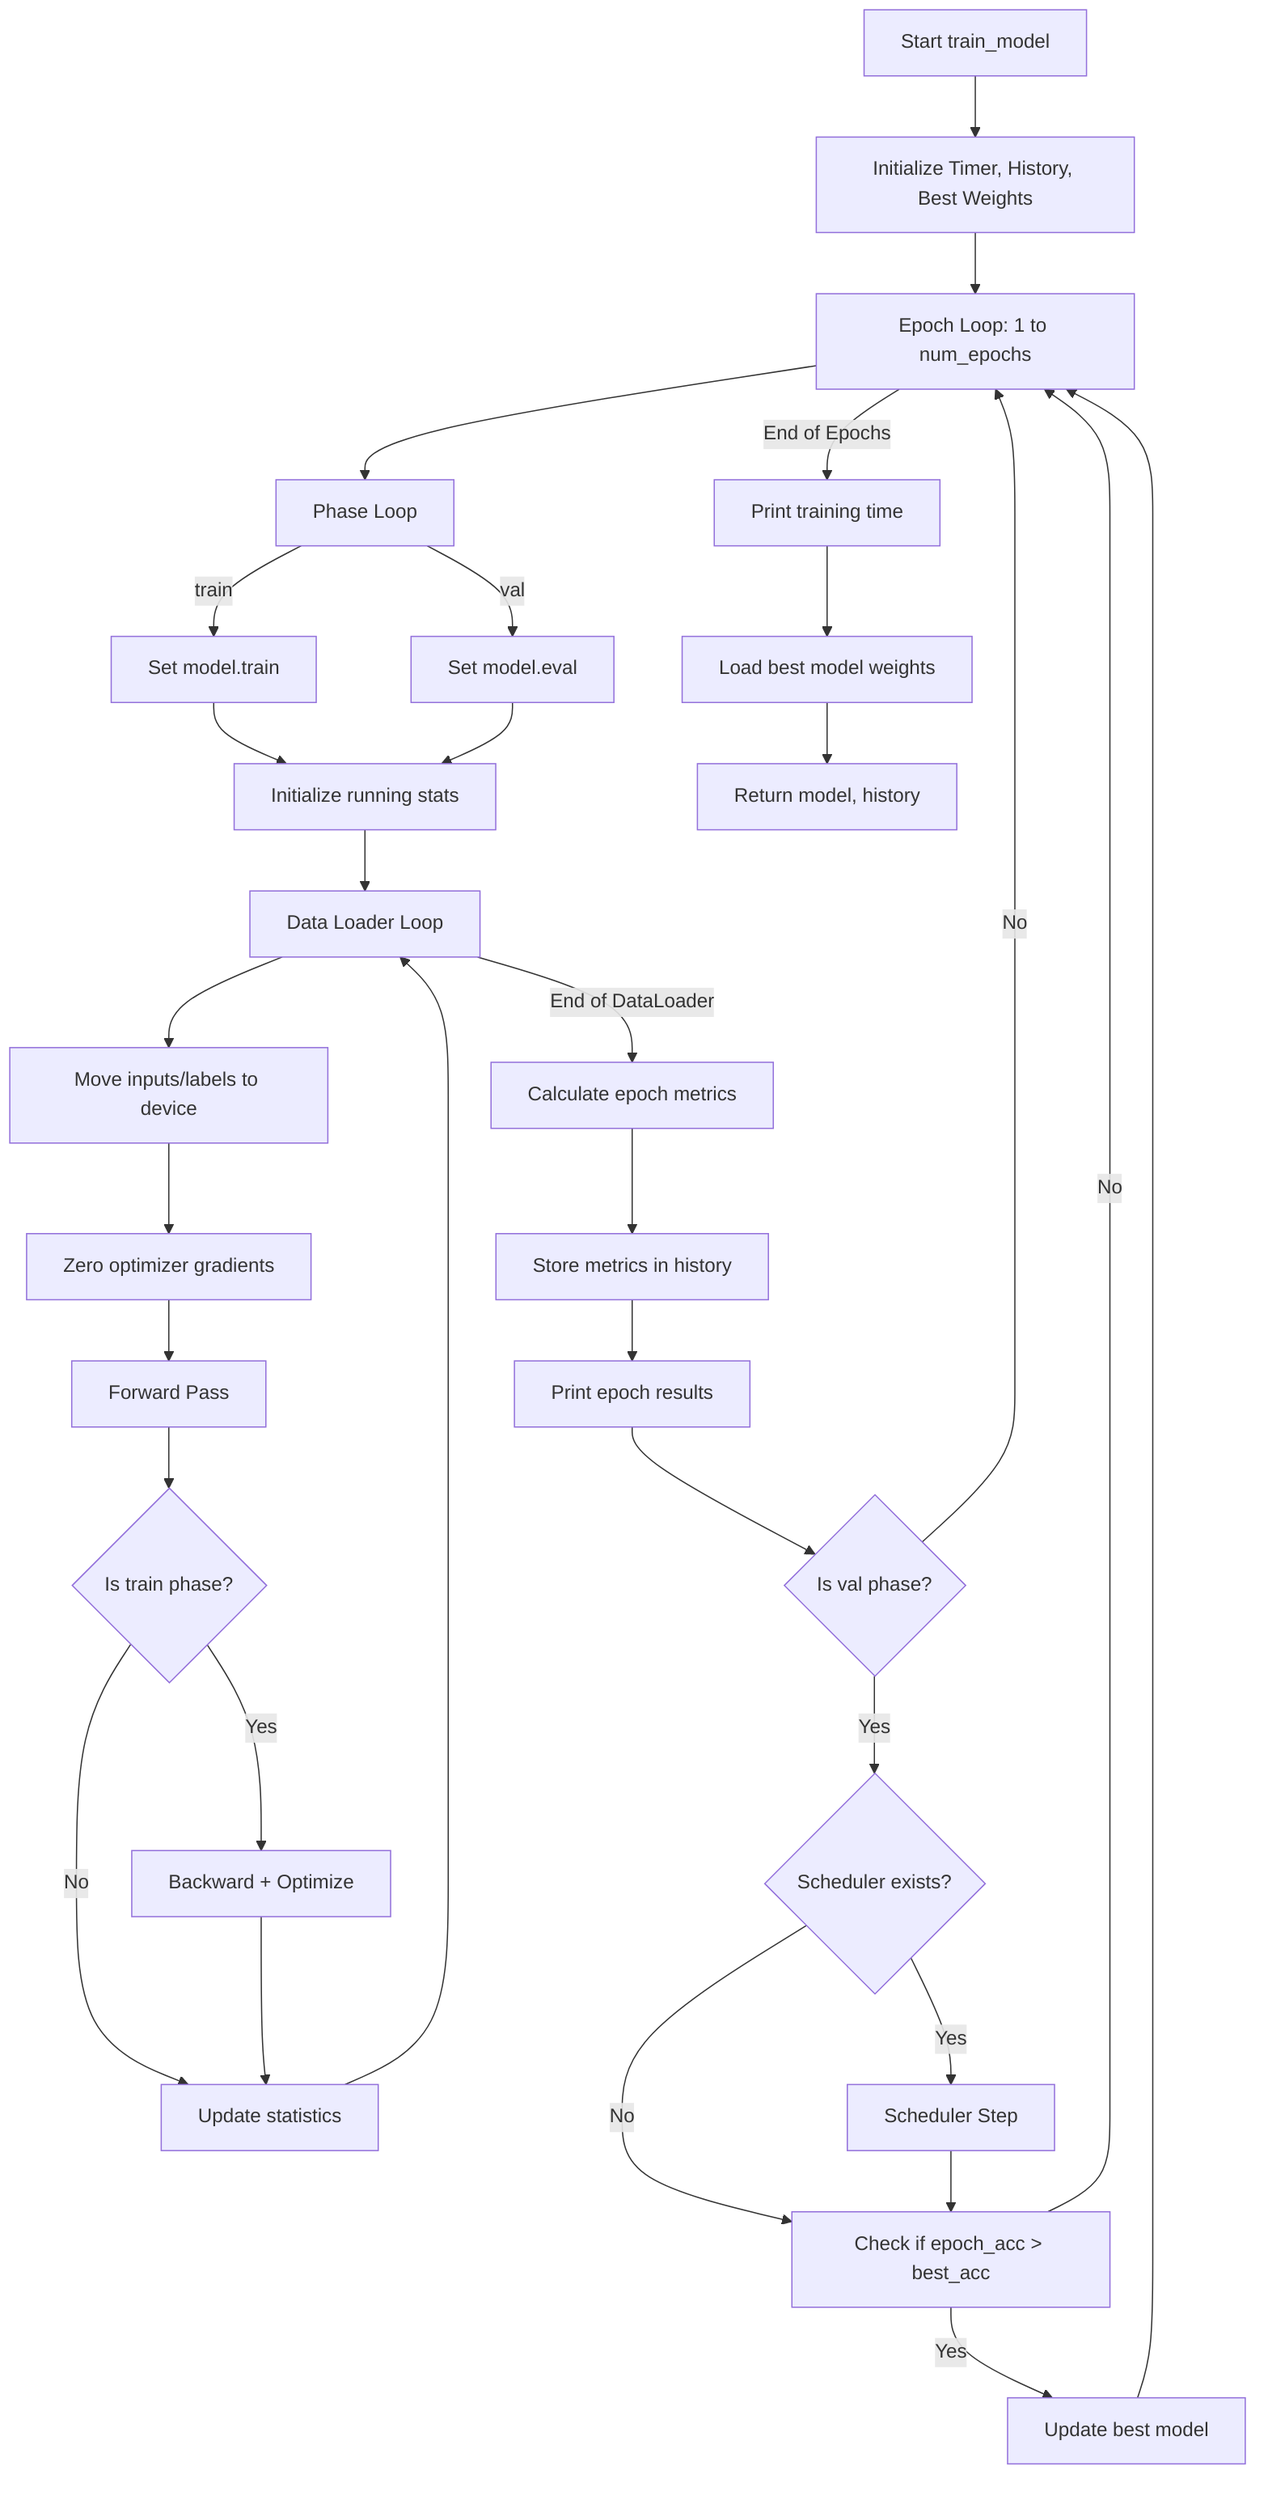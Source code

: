 flowchart TD
    Start[Start train_model] --> Init[Initialize Timer, History, Best Weights]
    Init --> EpochLoop[Epoch Loop: 1 to num_epochs]
    EpochLoop --> PhaseLoop[Phase Loop]
    PhaseLoop -->|train| SetTrainMode[Set model.train]
    PhaseLoop -->|val| SetEvalMode[Set model.eval]
    SetTrainMode --> InitEpochVars[Initialize running stats]
    SetEvalMode --> InitEpochVars
    InitEpochVars --> DataLoaderLoop[Data Loader Loop]
    DataLoaderLoop --> MoveData[Move inputs/labels to device]
    MoveData --> ZeroGrad[Zero optimizer gradients]
    ZeroGrad --> ForwardPass[Forward Pass]
    ForwardPass --> IsTrainPhase{Is train phase?}
    IsTrainPhase -->|Yes| BackwardOptimize[Backward + Optimize]
    IsTrainPhase -->|No| UpdateStats[Update statistics]
    BackwardOptimize --> UpdateStats
    UpdateStats --> DataLoaderLoop
    DataLoaderLoop -->|End of DataLoader| CalcEpochMetrics[Calculate epoch metrics]
    CalcEpochMetrics --> StoreHistory[Store metrics in history]
    StoreHistory --> PrintResults[Print epoch results]
    PrintResults --> IsValPhase{Is val phase?}
    IsValPhase -->|No| EpochLoop
    IsValPhase -->|Yes| SchedulerCheck{Scheduler exists?}
    SchedulerCheck -->|Yes| SchedulerStep[Scheduler Step]
    SchedulerCheck -->|No| CheckBestAcc
    SchedulerStep --> CheckBestAcc[Check if epoch_acc > best_acc]
    CheckBestAcc -->|Yes| UpdateBestModel[Update best model]
    CheckBestAcc -->|No| EpochLoop
    UpdateBestModel --> EpochLoop
    EpochLoop -->|End of Epochs| PrintTime[Print training time]
    PrintTime --> LoadBestWeights[Load best model weights]
    LoadBestWeights --> Return[Return model, history]